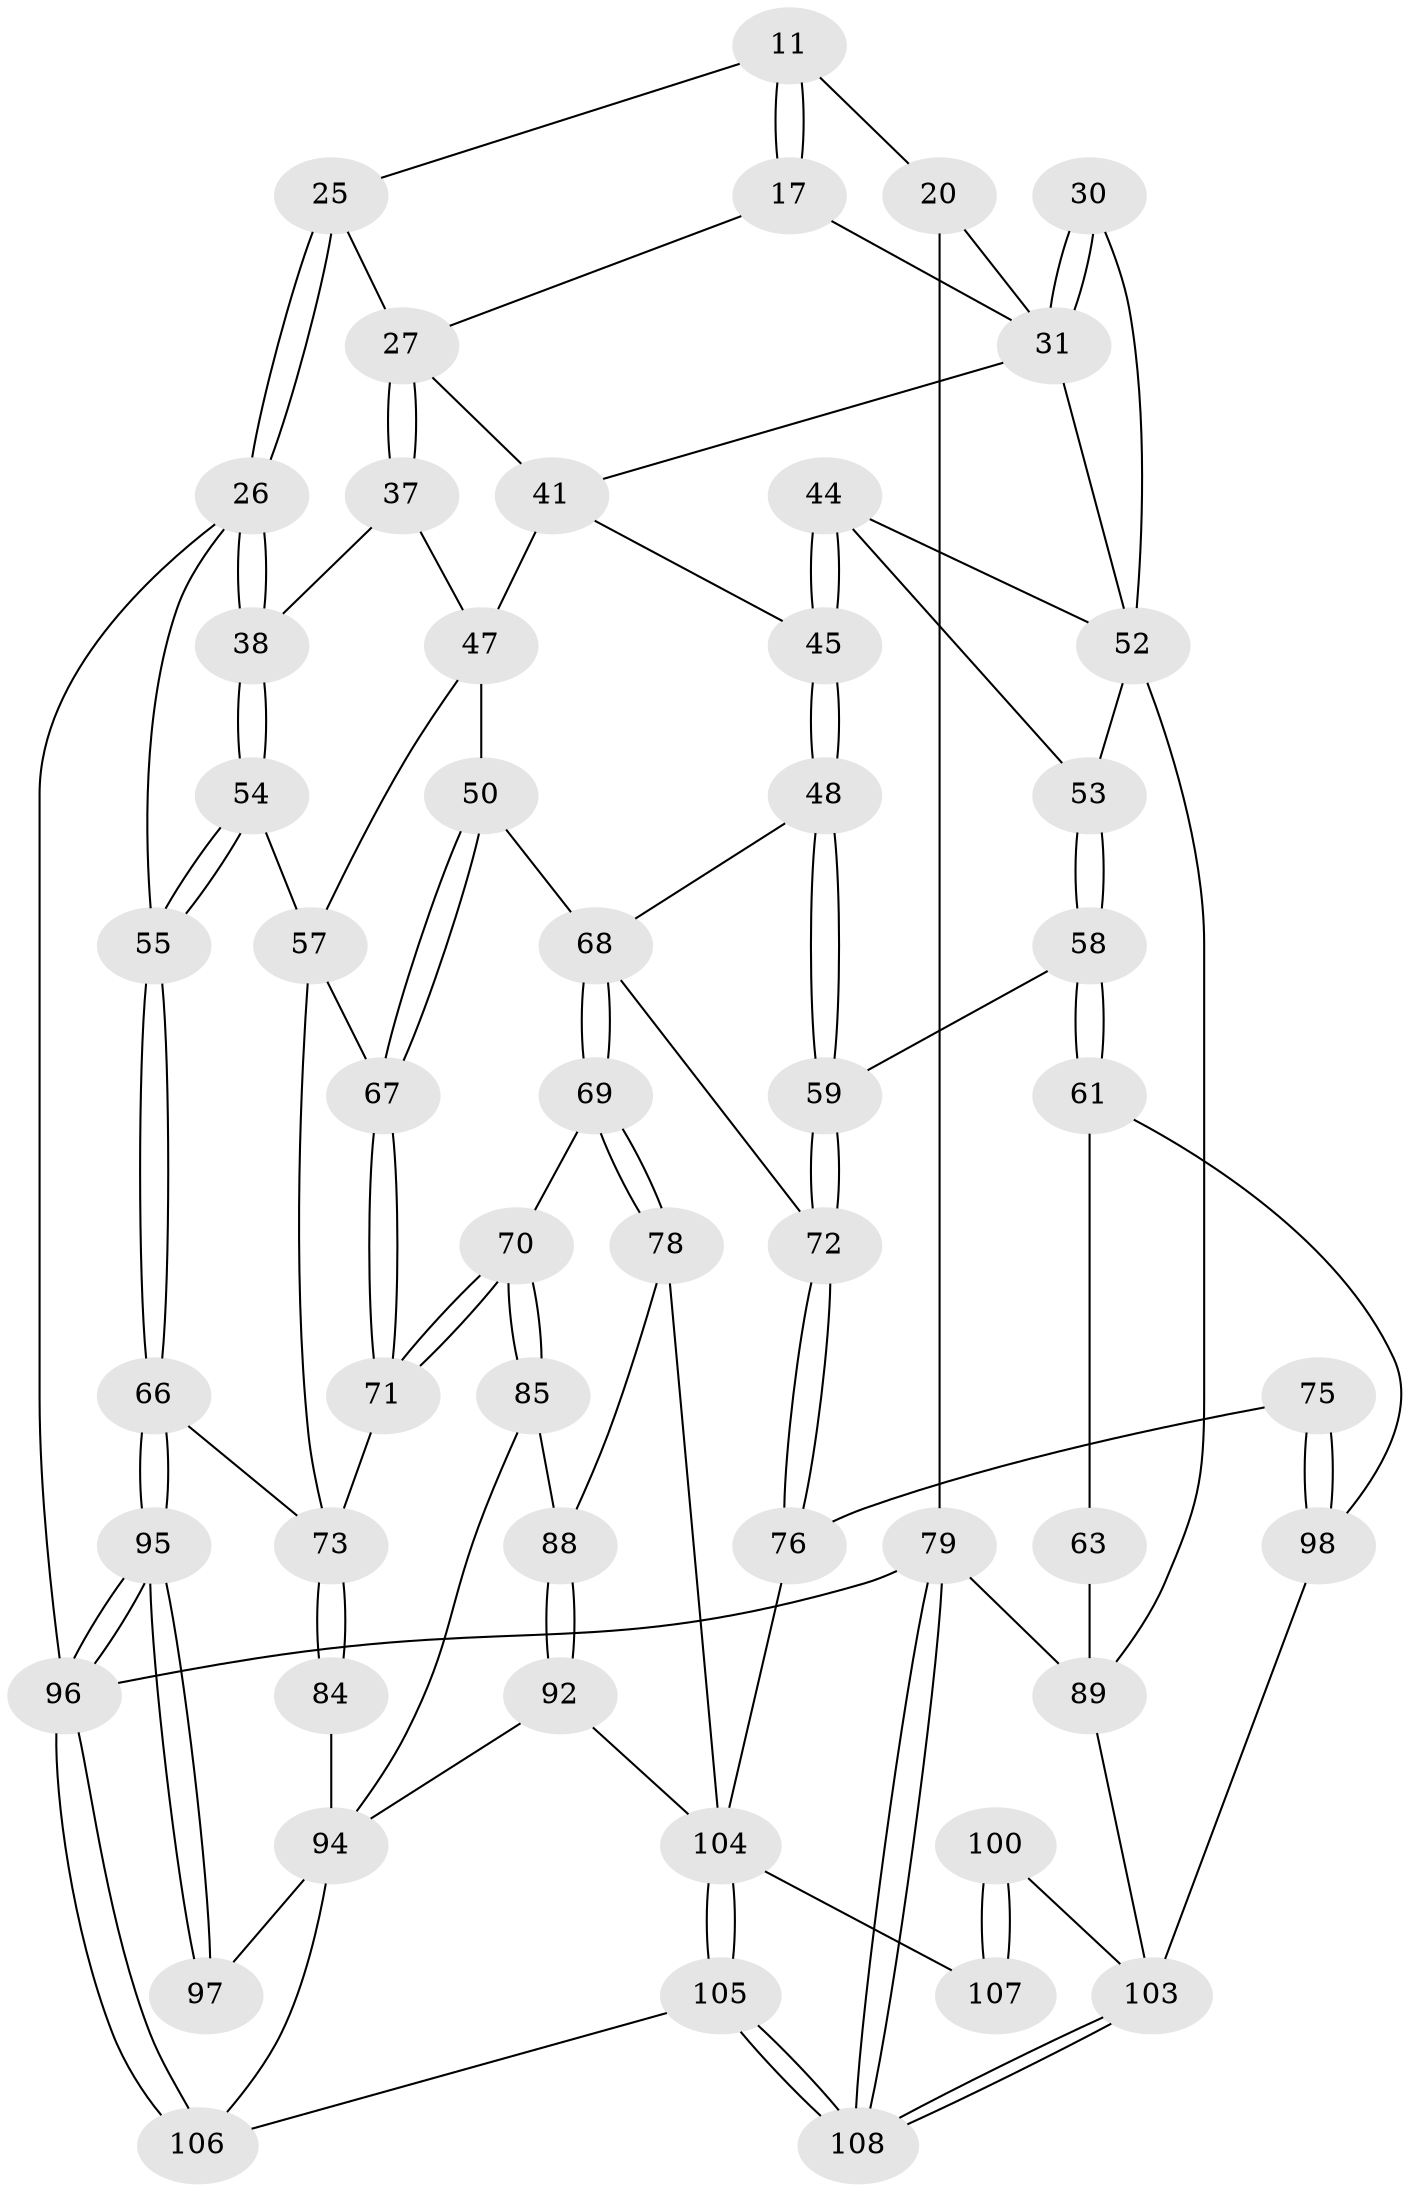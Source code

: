 // original degree distribution, {3: 0.018518518518518517, 5: 0.5185185185185185, 4: 0.24074074074074073, 6: 0.2222222222222222}
// Generated by graph-tools (version 1.1) at 2025/02/03/09/25 05:02:22]
// undirected, 54 vertices, 120 edges
graph export_dot {
graph [start="1"]
  node [color=gray90,style=filled];
  11 [pos="+0.3378628853892027+0.0957913725480813",super="+7"];
  17 [pos="+0.3273495260534508+0.2460277294459669"];
  20 [pos="+0.8870017477486635+0.14537817900733657",super="+13+12"];
  25 [pos="+0.16075922133030313+0.2468300092921321",super="+9"];
  26 [pos="+0.04292941204443126+0.34590598290903285",super="+24"];
  27 [pos="+0.21783626951368804+0.27378784594371475",super="+19"];
  30 [pos="+0.6146674017609772+0.31138978809792994"];
  31 [pos="+0.5373894784708113+0.30764223445544747",super="+22+16+15+14+29"];
  37 [pos="+0.15311984734445883+0.4234998005793754"];
  38 [pos="+0.10385636450515372+0.41135884440850234"];
  41 [pos="+0.33564167520819277+0.3126540623281599",super="+40"];
  44 [pos="+0.629673880623207+0.4664031747453566"];
  45 [pos="+0.5129890478570166+0.4660060166289031"];
  47 [pos="+0.21642153588653207+0.5003177927094765",super="+43+46"];
  48 [pos="+0.503363513424528+0.4812349130696619"];
  50 [pos="+0.3814603850954298+0.5272156403597172"];
  52 [pos="+0.7745855815728412+0.3992855594515858",super="+42"];
  53 [pos="+0.6691218241128609+0.4798548732154954"];
  54 [pos="+0.030910818053546413+0.5088642124005874"];
  55 [pos="+0+0.6080077277147469"];
  57 [pos="+0.07521268726938533+0.5486259018607407",super="+56"];
  58 [pos="+0.6906542278039868+0.5953262087043448"];
  59 [pos="+0.6381124199873803+0.6136883743919803"];
  61 [pos="+0.7668647612645976+0.6400849150700351"];
  63 [pos="+0.9093610660319735+0.5945096224401359",super="+60"];
  66 [pos="+0+0.7203355977355272"];
  67 [pos="+0.24534972587600754+0.5736838973987434"];
  68 [pos="+0.4751689918315387+0.5986791808296007",super="+49"];
  69 [pos="+0.4672165734543506+0.6545726401846296"];
  70 [pos="+0.24655365385166375+0.648412869856372"];
  71 [pos="+0.23836903781873228+0.6109266179374458"];
  72 [pos="+0.6123335235663009+0.6333858513793553"];
  73 [pos="+0.23222611252927763+0.6122049421581094",super="+65"];
  75 [pos="+0.5937159830053163+0.7923413016806232"];
  76 [pos="+0.5683035168843711+0.7905369184501669"];
  78 [pos="+0.46930550601567417+0.7026505062093064"];
  79 [pos="+1+1",super="+4+21"];
  84 [pos="+0+0.7513411951909384"];
  85 [pos="+0.25432281540470353+0.7191814307667426"];
  88 [pos="+0.3370209518219347+0.7475366122376129"];
  89 [pos="+1+0.8724415104338018",super="+80+81+62"];
  92 [pos="+0.4153932863415282+0.8744783754134733"];
  94 [pos="+0.22628192106716866+0.940366755162012",super="+93+87"];
  95 [pos="+0+1"];
  96 [pos="+0+1",super="+5"];
  97 [pos="+0.07028901186026203+0.936238388460492"];
  98 [pos="+0.7125678707013146+0.9870644587599484",super="+83+74"];
  100 [pos="+0.7183077227105883+1"];
  103 [pos="+0.7327831091692404+1",super="+99+102+82"];
  104 [pos="+0.45320876713814634+1",super="+91+90"];
  105 [pos="+0.3827569069230782+1"];
  106 [pos="+0.27480035098775585+1"];
  107 [pos="+0.504191959296837+0.9819313729662822",super="+101"];
  108 [pos="+0.7340479931244929+1"];
  11 -- 17;
  11 -- 17;
  11 -- 20 [weight=2];
  11 -- 25;
  17 -- 31;
  17 -- 27;
  20 -- 79 [weight=2];
  20 -- 31 [weight=3];
  25 -- 26 [weight=2];
  25 -- 26;
  25 -- 27 [weight=2];
  26 -- 38;
  26 -- 38;
  26 -- 96 [weight=2];
  26 -- 55;
  27 -- 37;
  27 -- 37;
  27 -- 41;
  30 -- 31 [weight=2];
  30 -- 31;
  30 -- 52;
  31 -- 41;
  31 -- 52 [weight=2];
  37 -- 38;
  37 -- 47;
  38 -- 54;
  38 -- 54;
  41 -- 47 [weight=2];
  41 -- 45;
  44 -- 45;
  44 -- 45;
  44 -- 53;
  44 -- 52;
  45 -- 48;
  45 -- 48;
  47 -- 57;
  47 -- 50;
  48 -- 59;
  48 -- 59;
  48 -- 68;
  50 -- 67;
  50 -- 67;
  50 -- 68;
  52 -- 53;
  52 -- 89 [weight=2];
  53 -- 58;
  53 -- 58;
  54 -- 55;
  54 -- 55;
  54 -- 57;
  55 -- 66;
  55 -- 66;
  57 -- 67;
  57 -- 73;
  58 -- 59;
  58 -- 61;
  58 -- 61;
  59 -- 72;
  59 -- 72;
  61 -- 98;
  61 -- 63;
  63 -- 89 [weight=3];
  66 -- 95;
  66 -- 95;
  66 -- 73;
  67 -- 71;
  67 -- 71;
  68 -- 69;
  68 -- 69;
  68 -- 72;
  69 -- 70;
  69 -- 78;
  69 -- 78;
  70 -- 71;
  70 -- 71;
  70 -- 85;
  70 -- 85;
  71 -- 73;
  72 -- 76;
  72 -- 76;
  73 -- 84 [weight=2];
  73 -- 84;
  75 -- 76;
  75 -- 98 [weight=2];
  75 -- 98;
  76 -- 104;
  78 -- 88;
  78 -- 104;
  79 -- 108;
  79 -- 108;
  79 -- 96 [weight=2];
  79 -- 89 [weight=2];
  84 -- 94;
  85 -- 88;
  85 -- 94;
  88 -- 92;
  88 -- 92;
  89 -- 103 [weight=2];
  92 -- 104;
  92 -- 94;
  94 -- 97 [weight=2];
  94 -- 106;
  95 -- 96;
  95 -- 96;
  95 -- 97;
  95 -- 97;
  96 -- 106;
  96 -- 106;
  98 -- 103 [weight=2];
  100 -- 107 [weight=2];
  100 -- 107;
  100 -- 103;
  103 -- 108;
  103 -- 108;
  104 -- 105;
  104 -- 105;
  104 -- 107 [weight=2];
  105 -- 106;
  105 -- 108;
  105 -- 108;
}
